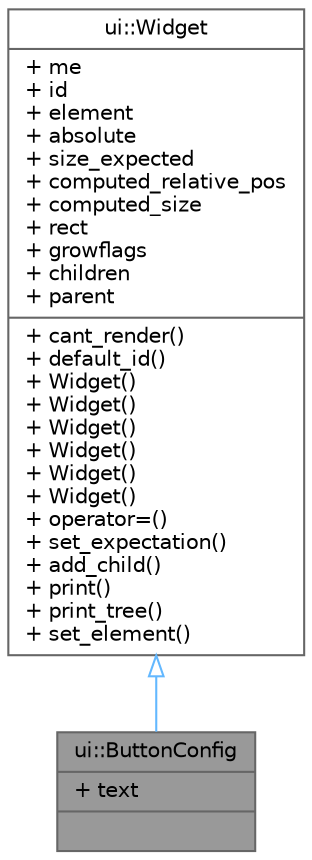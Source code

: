 digraph "ui::ButtonConfig"
{
 // LATEX_PDF_SIZE
  bgcolor="transparent";
  edge [fontname=Helvetica,fontsize=10,labelfontname=Helvetica,labelfontsize=10];
  node [fontname=Helvetica,fontsize=10,shape=box,height=0.2,width=0.4];
  Node1 [shape=record,label="{ui::ButtonConfig\n|+ text\l|}",height=0.2,width=0.4,color="gray40", fillcolor="grey60", style="filled", fontcolor="black",tooltip=" "];
  Node2 -> Node1 [dir="back",color="steelblue1",style="solid",arrowtail="onormal"];
  Node2 [shape=record,label="{ui::Widget\n|+ me\l+ id\l+ element\l+ absolute\l+ size_expected\l+ computed_relative_pos\l+ computed_size\l+ rect\l+ growflags\l+ children\l+ parent\l|+ cant_render()\l+ default_id()\l+ Widget()\l+ Widget()\l+ Widget()\l+ Widget()\l+ Widget()\l+ Widget()\l+ operator=()\l+ set_expectation()\l+ add_child()\l+ print()\l+ print_tree()\l+ set_element()\l}",height=0.2,width=0.4,color="gray40", fillcolor="white", style="filled",URL="$d1/d00/structui_1_1_widget.html",tooltip=" "];
}

